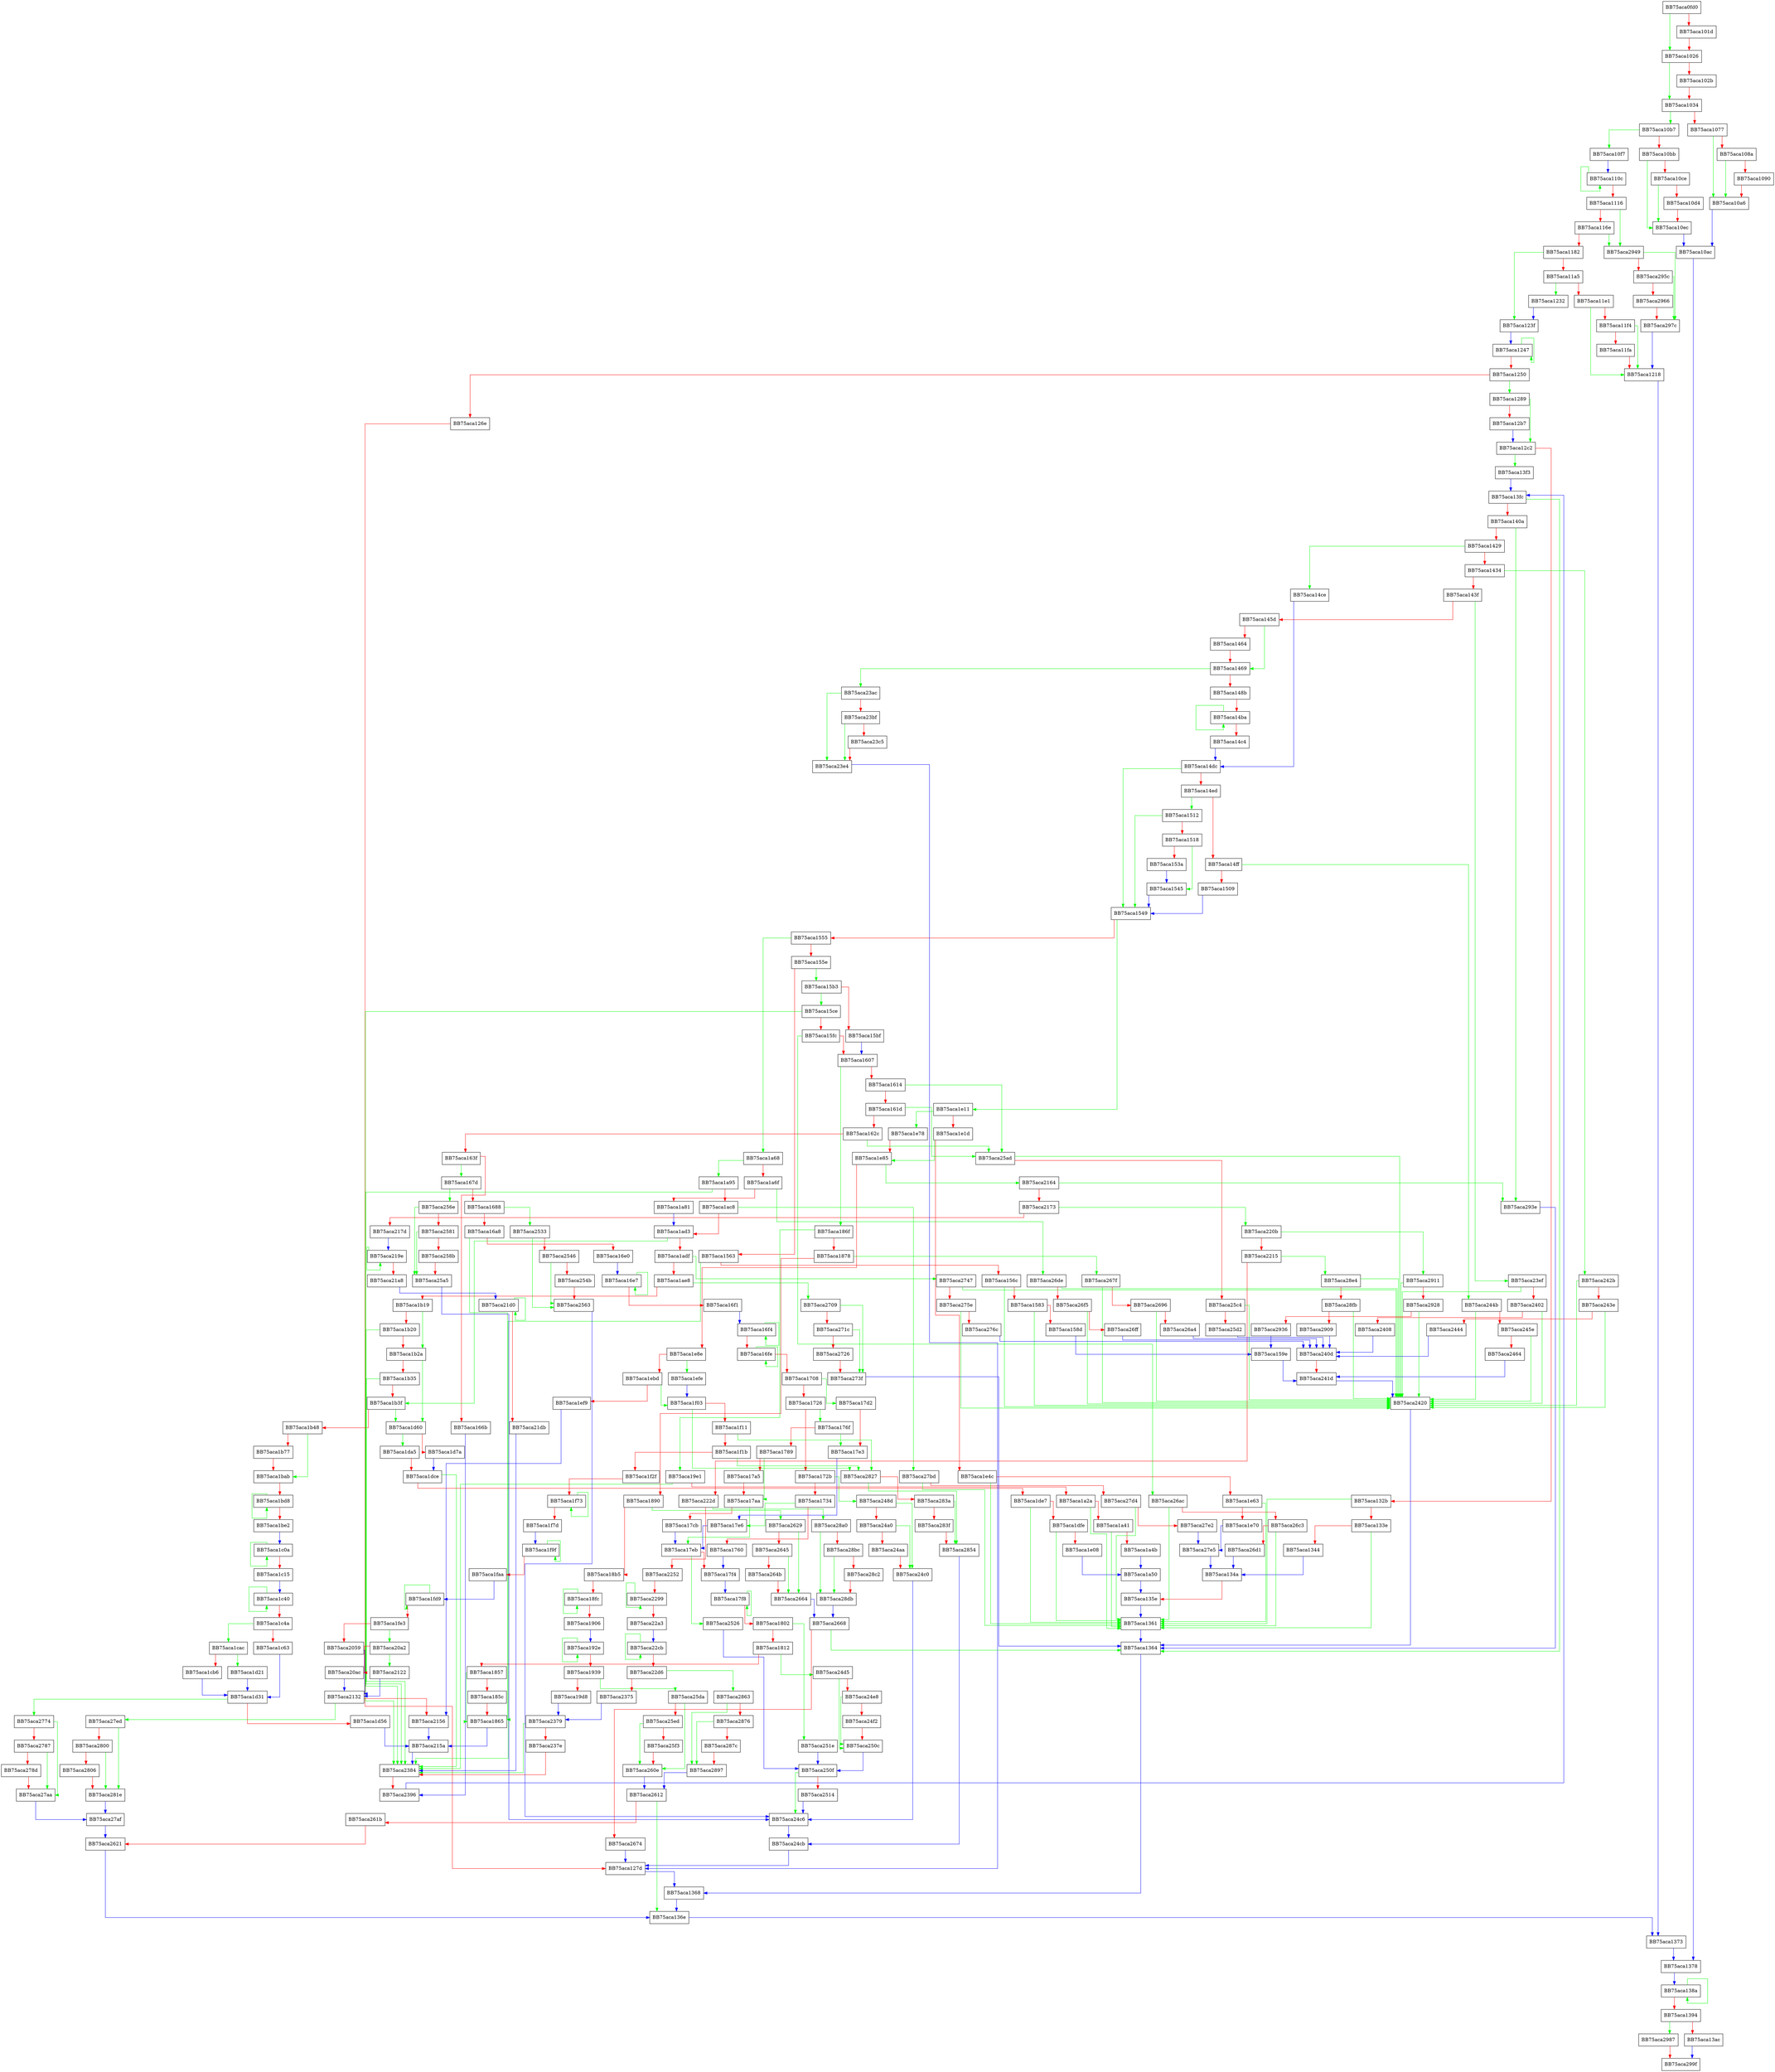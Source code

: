 digraph DefaultRegkey {
  node [shape="box"];
  graph [splines=ortho];
  BB75aca0fd0 -> BB75aca1026 [color="green"];
  BB75aca0fd0 -> BB75aca101d [color="red"];
  BB75aca101d -> BB75aca1026 [color="red"];
  BB75aca1026 -> BB75aca1034 [color="green"];
  BB75aca1026 -> BB75aca102b [color="red"];
  BB75aca102b -> BB75aca1034 [color="red"];
  BB75aca1034 -> BB75aca10b7 [color="green"];
  BB75aca1034 -> BB75aca1077 [color="red"];
  BB75aca1077 -> BB75aca10a6 [color="green"];
  BB75aca1077 -> BB75aca108a [color="red"];
  BB75aca108a -> BB75aca10a6 [color="green"];
  BB75aca108a -> BB75aca1090 [color="red"];
  BB75aca1090 -> BB75aca10a6 [color="red"];
  BB75aca10a6 -> BB75aca10ac [color="blue"];
  BB75aca10ac -> BB75aca1378 [color="blue"];
  BB75aca10b7 -> BB75aca10f7 [color="green"];
  BB75aca10b7 -> BB75aca10bb [color="red"];
  BB75aca10bb -> BB75aca10ec [color="green"];
  BB75aca10bb -> BB75aca10ce [color="red"];
  BB75aca10ce -> BB75aca10ec [color="green"];
  BB75aca10ce -> BB75aca10d4 [color="red"];
  BB75aca10d4 -> BB75aca10ec [color="red"];
  BB75aca10ec -> BB75aca10ac [color="blue"];
  BB75aca10f7 -> BB75aca110c [color="blue"];
  BB75aca110c -> BB75aca110c [color="green"];
  BB75aca110c -> BB75aca1116 [color="red"];
  BB75aca1116 -> BB75aca2949 [color="green"];
  BB75aca1116 -> BB75aca116e [color="red"];
  BB75aca116e -> BB75aca2949 [color="green"];
  BB75aca116e -> BB75aca1182 [color="red"];
  BB75aca1182 -> BB75aca123f [color="green"];
  BB75aca1182 -> BB75aca11a5 [color="red"];
  BB75aca11a5 -> BB75aca1232 [color="green"];
  BB75aca11a5 -> BB75aca11e1 [color="red"];
  BB75aca11e1 -> BB75aca1218 [color="green"];
  BB75aca11e1 -> BB75aca11f4 [color="red"];
  BB75aca11f4 -> BB75aca1218 [color="green"];
  BB75aca11f4 -> BB75aca11fa [color="red"];
  BB75aca11fa -> BB75aca1218 [color="red"];
  BB75aca1218 -> BB75aca1373 [color="blue"];
  BB75aca1232 -> BB75aca123f [color="blue"];
  BB75aca123f -> BB75aca1247 [color="blue"];
  BB75aca1247 -> BB75aca1247 [color="green"];
  BB75aca1247 -> BB75aca1250 [color="red"];
  BB75aca1250 -> BB75aca1289 [color="green"];
  BB75aca1250 -> BB75aca126e [color="red"];
  BB75aca126e -> BB75aca127d [color="red"];
  BB75aca127d -> BB75aca1368 [color="blue"];
  BB75aca1289 -> BB75aca12c2 [color="green"];
  BB75aca1289 -> BB75aca12b7 [color="red"];
  BB75aca12b7 -> BB75aca12c2 [color="blue"];
  BB75aca12c2 -> BB75aca13f3 [color="green"];
  BB75aca12c2 -> BB75aca132b [color="red"];
  BB75aca132b -> BB75aca1361 [color="green"];
  BB75aca132b -> BB75aca133e [color="red"];
  BB75aca133e -> BB75aca1361 [color="green"];
  BB75aca133e -> BB75aca1344 [color="red"];
  BB75aca1344 -> BB75aca134a [color="blue"];
  BB75aca134a -> BB75aca135e [color="red"];
  BB75aca135e -> BB75aca1361 [color="blue"];
  BB75aca1361 -> BB75aca1364 [color="blue"];
  BB75aca1364 -> BB75aca1368 [color="blue"];
  BB75aca1368 -> BB75aca136e [color="blue"];
  BB75aca136e -> BB75aca1373 [color="blue"];
  BB75aca1373 -> BB75aca1378 [color="blue"];
  BB75aca1378 -> BB75aca138a [color="blue"];
  BB75aca138a -> BB75aca138a [color="green"];
  BB75aca138a -> BB75aca1394 [color="red"];
  BB75aca1394 -> BB75aca2987 [color="green"];
  BB75aca1394 -> BB75aca13ac [color="red"];
  BB75aca13ac -> BB75aca299f [color="blue"];
  BB75aca13f3 -> BB75aca13fc [color="blue"];
  BB75aca13fc -> BB75aca1364 [color="green"];
  BB75aca13fc -> BB75aca140a [color="red"];
  BB75aca140a -> BB75aca293e [color="green"];
  BB75aca140a -> BB75aca1429 [color="red"];
  BB75aca1429 -> BB75aca14ce [color="green"];
  BB75aca1429 -> BB75aca1434 [color="red"];
  BB75aca1434 -> BB75aca242b [color="green"];
  BB75aca1434 -> BB75aca143f [color="red"];
  BB75aca143f -> BB75aca23ef [color="green"];
  BB75aca143f -> BB75aca145d [color="red"];
  BB75aca145d -> BB75aca1469 [color="green"];
  BB75aca145d -> BB75aca1464 [color="red"];
  BB75aca1464 -> BB75aca1469 [color="red"];
  BB75aca1469 -> BB75aca23ac [color="green"];
  BB75aca1469 -> BB75aca148b [color="red"];
  BB75aca148b -> BB75aca14ba [color="red"];
  BB75aca14ba -> BB75aca14ba [color="green"];
  BB75aca14ba -> BB75aca14c4 [color="red"];
  BB75aca14c4 -> BB75aca14dc [color="blue"];
  BB75aca14ce -> BB75aca14dc [color="blue"];
  BB75aca14dc -> BB75aca1549 [color="green"];
  BB75aca14dc -> BB75aca14ed [color="red"];
  BB75aca14ed -> BB75aca1512 [color="green"];
  BB75aca14ed -> BB75aca14ff [color="red"];
  BB75aca14ff -> BB75aca244b [color="green"];
  BB75aca14ff -> BB75aca1509 [color="red"];
  BB75aca1509 -> BB75aca1549 [color="blue"];
  BB75aca1512 -> BB75aca1549 [color="green"];
  BB75aca1512 -> BB75aca1518 [color="red"];
  BB75aca1518 -> BB75aca1545 [color="green"];
  BB75aca1518 -> BB75aca153a [color="red"];
  BB75aca153a -> BB75aca1545 [color="blue"];
  BB75aca1545 -> BB75aca1549 [color="blue"];
  BB75aca1549 -> BB75aca1e11 [color="green"];
  BB75aca1549 -> BB75aca1555 [color="red"];
  BB75aca1555 -> BB75aca1a68 [color="green"];
  BB75aca1555 -> BB75aca155e [color="red"];
  BB75aca155e -> BB75aca15b3 [color="green"];
  BB75aca155e -> BB75aca1563 [color="red"];
  BB75aca1563 -> BB75aca2384 [color="green"];
  BB75aca1563 -> BB75aca156c [color="red"];
  BB75aca156c -> BB75aca2420 [color="green"];
  BB75aca156c -> BB75aca1583 [color="red"];
  BB75aca1583 -> BB75aca2420 [color="green"];
  BB75aca1583 -> BB75aca158d [color="red"];
  BB75aca158d -> BB75aca159e [color="blue"];
  BB75aca159e -> BB75aca241d [color="blue"];
  BB75aca15b3 -> BB75aca15ce [color="green"];
  BB75aca15b3 -> BB75aca15bf [color="red"];
  BB75aca15bf -> BB75aca1607 [color="blue"];
  BB75aca15ce -> BB75aca2384 [color="green"];
  BB75aca15ce -> BB75aca15fc [color="red"];
  BB75aca15fc -> BB75aca26ac [color="green"];
  BB75aca15fc -> BB75aca1607 [color="red"];
  BB75aca1607 -> BB75aca186f [color="green"];
  BB75aca1607 -> BB75aca1614 [color="red"];
  BB75aca1614 -> BB75aca25ad [color="green"];
  BB75aca1614 -> BB75aca161d [color="red"];
  BB75aca161d -> BB75aca25ad [color="green"];
  BB75aca161d -> BB75aca162c [color="red"];
  BB75aca162c -> BB75aca25ad [color="green"];
  BB75aca162c -> BB75aca163f [color="red"];
  BB75aca163f -> BB75aca167d [color="green"];
  BB75aca163f -> BB75aca166b [color="red"];
  BB75aca166b -> BB75aca2396 [color="blue"];
  BB75aca167d -> BB75aca256e [color="green"];
  BB75aca167d -> BB75aca1688 [color="red"];
  BB75aca1688 -> BB75aca2533 [color="green"];
  BB75aca1688 -> BB75aca16a8 [color="red"];
  BB75aca16a8 -> BB75aca1865 [color="green"];
  BB75aca16a8 -> BB75aca16e0 [color="red"];
  BB75aca16e0 -> BB75aca16e7 [color="blue"];
  BB75aca16e7 -> BB75aca16e7 [color="green"];
  BB75aca16e7 -> BB75aca16f1 [color="red"];
  BB75aca16f1 -> BB75aca16f4 [color="blue"];
  BB75aca16f4 -> BB75aca16f4 [color="green"];
  BB75aca16f4 -> BB75aca16fe [color="red"];
  BB75aca16fe -> BB75aca16fe [color="green"];
  BB75aca16fe -> BB75aca1708 [color="red"];
  BB75aca1708 -> BB75aca17d2 [color="green"];
  BB75aca1708 -> BB75aca1726 [color="red"];
  BB75aca1726 -> BB75aca176f [color="green"];
  BB75aca1726 -> BB75aca172b [color="red"];
  BB75aca172b -> BB75aca248d [color="green"];
  BB75aca172b -> BB75aca1734 [color="red"];
  BB75aca1734 -> BB75aca17e6 [color="green"];
  BB75aca1734 -> BB75aca1760 [color="red"];
  BB75aca1760 -> BB75aca17f4 [color="blue"];
  BB75aca176f -> BB75aca17e3 [color="green"];
  BB75aca176f -> BB75aca1789 [color="red"];
  BB75aca1789 -> BB75aca17aa [color="green"];
  BB75aca1789 -> BB75aca17a5 [color="red"];
  BB75aca17a5 -> BB75aca17aa [color="red"];
  BB75aca17aa -> BB75aca17eb [color="green"];
  BB75aca17aa -> BB75aca17cb [color="red"];
  BB75aca17cb -> BB75aca17eb [color="blue"];
  BB75aca17d2 -> BB75aca17e3 [color="red"];
  BB75aca17e3 -> BB75aca17e6 [color="blue"];
  BB75aca17e6 -> BB75aca17eb [color="blue"];
  BB75aca17eb -> BB75aca2526 [color="green"];
  BB75aca17eb -> BB75aca17f4 [color="red"];
  BB75aca17f4 -> BB75aca17f8 [color="blue"];
  BB75aca17f8 -> BB75aca17f8 [color="green"];
  BB75aca17f8 -> BB75aca1802 [color="red"];
  BB75aca1802 -> BB75aca251e [color="green"];
  BB75aca1802 -> BB75aca1812 [color="red"];
  BB75aca1812 -> BB75aca24d5 [color="green"];
  BB75aca1812 -> BB75aca1857 [color="red"];
  BB75aca1857 -> BB75aca1865 [color="green"];
  BB75aca1857 -> BB75aca185c [color="red"];
  BB75aca185c -> BB75aca1865 [color="red"];
  BB75aca1865 -> BB75aca215a [color="blue"];
  BB75aca186f -> BB75aca19e1 [color="green"];
  BB75aca186f -> BB75aca1878 [color="red"];
  BB75aca1878 -> BB75aca267f [color="green"];
  BB75aca1878 -> BB75aca1890 [color="red"];
  BB75aca1890 -> BB75aca2629 [color="green"];
  BB75aca1890 -> BB75aca18b5 [color="red"];
  BB75aca18b5 -> BB75aca18fc [color="red"];
  BB75aca18fc -> BB75aca18fc [color="green"];
  BB75aca18fc -> BB75aca1906 [color="red"];
  BB75aca1906 -> BB75aca192e [color="blue"];
  BB75aca192e -> BB75aca192e [color="green"];
  BB75aca192e -> BB75aca1939 [color="red"];
  BB75aca1939 -> BB75aca25da [color="green"];
  BB75aca1939 -> BB75aca19d8 [color="red"];
  BB75aca19d8 -> BB75aca2379 [color="blue"];
  BB75aca19e1 -> BB75aca2384 [color="green"];
  BB75aca19e1 -> BB75aca1a2a [color="red"];
  BB75aca1a2a -> BB75aca1361 [color="green"];
  BB75aca1a2a -> BB75aca1a41 [color="red"];
  BB75aca1a41 -> BB75aca1361 [color="green"];
  BB75aca1a41 -> BB75aca1a4b [color="red"];
  BB75aca1a4b -> BB75aca1a50 [color="blue"];
  BB75aca1a50 -> BB75aca135e [color="blue"];
  BB75aca1a68 -> BB75aca1a95 [color="green"];
  BB75aca1a68 -> BB75aca1a6f [color="red"];
  BB75aca1a6f -> BB75aca26de [color="green"];
  BB75aca1a6f -> BB75aca1a81 [color="red"];
  BB75aca1a81 -> BB75aca1ad3 [color="blue"];
  BB75aca1a95 -> BB75aca2384 [color="green"];
  BB75aca1a95 -> BB75aca1ac8 [color="red"];
  BB75aca1ac8 -> BB75aca27bd [color="green"];
  BB75aca1ac8 -> BB75aca1ad3 [color="red"];
  BB75aca1ad3 -> BB75aca1b3f [color="green"];
  BB75aca1ad3 -> BB75aca1adf [color="red"];
  BB75aca1adf -> BB75aca2747 [color="green"];
  BB75aca1adf -> BB75aca1ae8 [color="red"];
  BB75aca1ae8 -> BB75aca2709 [color="green"];
  BB75aca1ae8 -> BB75aca1b19 [color="red"];
  BB75aca1b19 -> BB75aca1b2a [color="green"];
  BB75aca1b19 -> BB75aca1b20 [color="red"];
  BB75aca1b20 -> BB75aca2384 [color="green"];
  BB75aca1b20 -> BB75aca1b2a [color="red"];
  BB75aca1b2a -> BB75aca1d60 [color="green"];
  BB75aca1b2a -> BB75aca1b35 [color="red"];
  BB75aca1b35 -> BB75aca2384 [color="green"];
  BB75aca1b35 -> BB75aca1b3f [color="red"];
  BB75aca1b3f -> BB75aca1d60 [color="green"];
  BB75aca1b3f -> BB75aca1b48 [color="red"];
  BB75aca1b48 -> BB75aca1bab [color="green"];
  BB75aca1b48 -> BB75aca1b77 [color="red"];
  BB75aca1b77 -> BB75aca1bab [color="red"];
  BB75aca1bab -> BB75aca1bd8 [color="red"];
  BB75aca1bd8 -> BB75aca1bd8 [color="green"];
  BB75aca1bd8 -> BB75aca1be2 [color="red"];
  BB75aca1be2 -> BB75aca1c0a [color="blue"];
  BB75aca1c0a -> BB75aca1c0a [color="green"];
  BB75aca1c0a -> BB75aca1c15 [color="red"];
  BB75aca1c15 -> BB75aca1c40 [color="blue"];
  BB75aca1c40 -> BB75aca1c40 [color="green"];
  BB75aca1c40 -> BB75aca1c4a [color="red"];
  BB75aca1c4a -> BB75aca1cac [color="green"];
  BB75aca1c4a -> BB75aca1c63 [color="red"];
  BB75aca1c63 -> BB75aca1d31 [color="blue"];
  BB75aca1cac -> BB75aca1d21 [color="green"];
  BB75aca1cac -> BB75aca1cb6 [color="red"];
  BB75aca1cb6 -> BB75aca1d31 [color="blue"];
  BB75aca1d21 -> BB75aca1d31 [color="blue"];
  BB75aca1d31 -> BB75aca2774 [color="green"];
  BB75aca1d31 -> BB75aca1d56 [color="red"];
  BB75aca1d56 -> BB75aca215a [color="blue"];
  BB75aca1d60 -> BB75aca1da5 [color="green"];
  BB75aca1d60 -> BB75aca1d7a [color="red"];
  BB75aca1d7a -> BB75aca1dce [color="blue"];
  BB75aca1da5 -> BB75aca1dce [color="red"];
  BB75aca1dce -> BB75aca2384 [color="green"];
  BB75aca1dce -> BB75aca1de7 [color="red"];
  BB75aca1de7 -> BB75aca1361 [color="green"];
  BB75aca1de7 -> BB75aca1dfe [color="red"];
  BB75aca1dfe -> BB75aca1361 [color="green"];
  BB75aca1dfe -> BB75aca1e08 [color="red"];
  BB75aca1e08 -> BB75aca1a50 [color="blue"];
  BB75aca1e11 -> BB75aca1e78 [color="green"];
  BB75aca1e11 -> BB75aca1e1d [color="red"];
  BB75aca1e1d -> BB75aca1e85 [color="green"];
  BB75aca1e1d -> BB75aca1e4c [color="red"];
  BB75aca1e4c -> BB75aca1361 [color="green"];
  BB75aca1e4c -> BB75aca1e63 [color="red"];
  BB75aca1e63 -> BB75aca1361 [color="green"];
  BB75aca1e63 -> BB75aca1e70 [color="red"];
  BB75aca1e70 -> BB75aca27e5 [color="blue"];
  BB75aca1e78 -> BB75aca1e85 [color="red"];
  BB75aca1e85 -> BB75aca2164 [color="green"];
  BB75aca1e85 -> BB75aca1e8e [color="red"];
  BB75aca1e8e -> BB75aca1efe [color="green"];
  BB75aca1e8e -> BB75aca1ebd [color="red"];
  BB75aca1ebd -> BB75aca1f03 [color="green"];
  BB75aca1ebd -> BB75aca1ef9 [color="red"];
  BB75aca1ef9 -> BB75aca2156 [color="blue"];
  BB75aca1efe -> BB75aca1f03 [color="blue"];
  BB75aca1f03 -> BB75aca2827 [color="green"];
  BB75aca1f03 -> BB75aca1f11 [color="red"];
  BB75aca1f11 -> BB75aca2827 [color="green"];
  BB75aca1f11 -> BB75aca1f1b [color="red"];
  BB75aca1f1b -> BB75aca2827 [color="green"];
  BB75aca1f1b -> BB75aca1f2f [color="red"];
  BB75aca1f2f -> BB75aca1f73 [color="red"];
  BB75aca1f73 -> BB75aca1f73 [color="green"];
  BB75aca1f73 -> BB75aca1f7d [color="red"];
  BB75aca1f7d -> BB75aca1f9f [color="blue"];
  BB75aca1f9f -> BB75aca1f9f [color="green"];
  BB75aca1f9f -> BB75aca1faa [color="red"];
  BB75aca1faa -> BB75aca1fd9 [color="blue"];
  BB75aca1fd9 -> BB75aca1fd9 [color="green"];
  BB75aca1fd9 -> BB75aca1fe3 [color="red"];
  BB75aca1fe3 -> BB75aca20a2 [color="green"];
  BB75aca1fe3 -> BB75aca2059 [color="red"];
  BB75aca2059 -> BB75aca2132 [color="blue"];
  BB75aca20a2 -> BB75aca2122 [color="green"];
  BB75aca20a2 -> BB75aca20ac [color="red"];
  BB75aca20ac -> BB75aca2132 [color="blue"];
  BB75aca2122 -> BB75aca2132 [color="blue"];
  BB75aca2132 -> BB75aca27ed [color="green"];
  BB75aca2132 -> BB75aca2156 [color="red"];
  BB75aca2156 -> BB75aca215a [color="blue"];
  BB75aca215a -> BB75aca2384 [color="blue"];
  BB75aca2164 -> BB75aca293e [color="green"];
  BB75aca2164 -> BB75aca2173 [color="red"];
  BB75aca2173 -> BB75aca220b [color="green"];
  BB75aca2173 -> BB75aca217d [color="red"];
  BB75aca217d -> BB75aca219e [color="blue"];
  BB75aca219e -> BB75aca219e [color="green"];
  BB75aca219e -> BB75aca21a8 [color="red"];
  BB75aca21a8 -> BB75aca21d0 [color="blue"];
  BB75aca21d0 -> BB75aca21d0 [color="green"];
  BB75aca21d0 -> BB75aca21db [color="red"];
  BB75aca21db -> BB75aca2384 [color="blue"];
  BB75aca220b -> BB75aca2911 [color="green"];
  BB75aca220b -> BB75aca2215 [color="red"];
  BB75aca2215 -> BB75aca28e4 [color="green"];
  BB75aca2215 -> BB75aca222d [color="red"];
  BB75aca222d -> BB75aca28a0 [color="green"];
  BB75aca222d -> BB75aca2252 [color="red"];
  BB75aca2252 -> BB75aca2299 [color="red"];
  BB75aca2299 -> BB75aca2299 [color="green"];
  BB75aca2299 -> BB75aca22a3 [color="red"];
  BB75aca22a3 -> BB75aca22cb [color="blue"];
  BB75aca22cb -> BB75aca22cb [color="green"];
  BB75aca22cb -> BB75aca22d6 [color="red"];
  BB75aca22d6 -> BB75aca2863 [color="green"];
  BB75aca22d6 -> BB75aca2375 [color="red"];
  BB75aca2375 -> BB75aca2379 [color="blue"];
  BB75aca2379 -> BB75aca2384 [color="green"];
  BB75aca2379 -> BB75aca237e [color="red"];
  BB75aca237e -> BB75aca2384 [color="red"];
  BB75aca2384 -> BB75aca2396 [color="red"];
  BB75aca2396 -> BB75aca13fc [color="blue"];
  BB75aca23ac -> BB75aca23e4 [color="green"];
  BB75aca23ac -> BB75aca23bf [color="red"];
  BB75aca23bf -> BB75aca23e4 [color="green"];
  BB75aca23bf -> BB75aca23c5 [color="red"];
  BB75aca23c5 -> BB75aca23e4 [color="red"];
  BB75aca23e4 -> BB75aca127d [color="blue"];
  BB75aca23ef -> BB75aca2420 [color="green"];
  BB75aca23ef -> BB75aca2402 [color="red"];
  BB75aca2402 -> BB75aca2420 [color="green"];
  BB75aca2402 -> BB75aca2408 [color="red"];
  BB75aca2408 -> BB75aca240d [color="blue"];
  BB75aca240d -> BB75aca241d [color="red"];
  BB75aca241d -> BB75aca2420 [color="blue"];
  BB75aca2420 -> BB75aca1364 [color="blue"];
  BB75aca242b -> BB75aca2420 [color="green"];
  BB75aca242b -> BB75aca243e [color="red"];
  BB75aca243e -> BB75aca2420 [color="green"];
  BB75aca243e -> BB75aca2444 [color="red"];
  BB75aca2444 -> BB75aca240d [color="blue"];
  BB75aca244b -> BB75aca2420 [color="green"];
  BB75aca244b -> BB75aca245e [color="red"];
  BB75aca245e -> BB75aca2420 [color="green"];
  BB75aca245e -> BB75aca2464 [color="red"];
  BB75aca2464 -> BB75aca241d [color="blue"];
  BB75aca248d -> BB75aca24c0 [color="green"];
  BB75aca248d -> BB75aca24a0 [color="red"];
  BB75aca24a0 -> BB75aca24c0 [color="green"];
  BB75aca24a0 -> BB75aca24aa [color="red"];
  BB75aca24aa -> BB75aca24c0 [color="red"];
  BB75aca24c0 -> BB75aca24c6 [color="blue"];
  BB75aca24c6 -> BB75aca24cb [color="blue"];
  BB75aca24cb -> BB75aca127d [color="blue"];
  BB75aca24d5 -> BB75aca250c [color="green"];
  BB75aca24d5 -> BB75aca24e8 [color="red"];
  BB75aca24e8 -> BB75aca250c [color="green"];
  BB75aca24e8 -> BB75aca24f2 [color="red"];
  BB75aca24f2 -> BB75aca250c [color="red"];
  BB75aca250c -> BB75aca250f [color="blue"];
  BB75aca250f -> BB75aca24c6 [color="green"];
  BB75aca250f -> BB75aca2514 [color="red"];
  BB75aca2514 -> BB75aca24c6 [color="blue"];
  BB75aca251e -> BB75aca250f [color="blue"];
  BB75aca2526 -> BB75aca250f [color="blue"];
  BB75aca2533 -> BB75aca2563 [color="green"];
  BB75aca2533 -> BB75aca2546 [color="red"];
  BB75aca2546 -> BB75aca2563 [color="green"];
  BB75aca2546 -> BB75aca254b [color="red"];
  BB75aca254b -> BB75aca2563 [color="red"];
  BB75aca2563 -> BB75aca24c6 [color="blue"];
  BB75aca256e -> BB75aca25a5 [color="green"];
  BB75aca256e -> BB75aca2581 [color="red"];
  BB75aca2581 -> BB75aca25a5 [color="green"];
  BB75aca2581 -> BB75aca258b [color="red"];
  BB75aca258b -> BB75aca25a5 [color="red"];
  BB75aca25a5 -> BB75aca24c6 [color="blue"];
  BB75aca25ad -> BB75aca2420 [color="green"];
  BB75aca25ad -> BB75aca25c4 [color="red"];
  BB75aca25c4 -> BB75aca2420 [color="green"];
  BB75aca25c4 -> BB75aca25d2 [color="red"];
  BB75aca25d2 -> BB75aca240d [color="blue"];
  BB75aca25da -> BB75aca260e [color="green"];
  BB75aca25da -> BB75aca25ed [color="red"];
  BB75aca25ed -> BB75aca260e [color="green"];
  BB75aca25ed -> BB75aca25f3 [color="red"];
  BB75aca25f3 -> BB75aca260e [color="red"];
  BB75aca260e -> BB75aca2612 [color="blue"];
  BB75aca2612 -> BB75aca136e [color="green"];
  BB75aca2612 -> BB75aca261b [color="red"];
  BB75aca261b -> BB75aca2621 [color="red"];
  BB75aca2621 -> BB75aca136e [color="blue"];
  BB75aca2629 -> BB75aca2664 [color="green"];
  BB75aca2629 -> BB75aca2645 [color="red"];
  BB75aca2645 -> BB75aca2664 [color="green"];
  BB75aca2645 -> BB75aca264b [color="red"];
  BB75aca264b -> BB75aca2664 [color="red"];
  BB75aca2664 -> BB75aca2668 [color="blue"];
  BB75aca2668 -> BB75aca1364 [color="green"];
  BB75aca2668 -> BB75aca2674 [color="red"];
  BB75aca2674 -> BB75aca127d [color="blue"];
  BB75aca267f -> BB75aca2420 [color="green"];
  BB75aca267f -> BB75aca2696 [color="red"];
  BB75aca2696 -> BB75aca2420 [color="green"];
  BB75aca2696 -> BB75aca26a4 [color="red"];
  BB75aca26a4 -> BB75aca240d [color="blue"];
  BB75aca26ac -> BB75aca1361 [color="green"];
  BB75aca26ac -> BB75aca26c3 [color="red"];
  BB75aca26c3 -> BB75aca1361 [color="green"];
  BB75aca26c3 -> BB75aca26d1 [color="red"];
  BB75aca26d1 -> BB75aca134a [color="blue"];
  BB75aca26de -> BB75aca2420 [color="green"];
  BB75aca26de -> BB75aca26f5 [color="red"];
  BB75aca26f5 -> BB75aca2420 [color="green"];
  BB75aca26f5 -> BB75aca26ff [color="red"];
  BB75aca26ff -> BB75aca240d [color="blue"];
  BB75aca2709 -> BB75aca273f [color="green"];
  BB75aca2709 -> BB75aca271c [color="red"];
  BB75aca271c -> BB75aca273f [color="green"];
  BB75aca271c -> BB75aca2726 [color="red"];
  BB75aca2726 -> BB75aca273f [color="red"];
  BB75aca273f -> BB75aca1364 [color="blue"];
  BB75aca2747 -> BB75aca2420 [color="green"];
  BB75aca2747 -> BB75aca275e [color="red"];
  BB75aca275e -> BB75aca2420 [color="green"];
  BB75aca275e -> BB75aca276c [color="red"];
  BB75aca276c -> BB75aca240d [color="blue"];
  BB75aca2774 -> BB75aca27aa [color="green"];
  BB75aca2774 -> BB75aca2787 [color="red"];
  BB75aca2787 -> BB75aca27aa [color="green"];
  BB75aca2787 -> BB75aca278d [color="red"];
  BB75aca278d -> BB75aca27aa [color="red"];
  BB75aca27aa -> BB75aca27af [color="blue"];
  BB75aca27af -> BB75aca2621 [color="blue"];
  BB75aca27bd -> BB75aca1361 [color="green"];
  BB75aca27bd -> BB75aca27d4 [color="red"];
  BB75aca27d4 -> BB75aca1361 [color="green"];
  BB75aca27d4 -> BB75aca27e2 [color="red"];
  BB75aca27e2 -> BB75aca27e5 [color="blue"];
  BB75aca27e5 -> BB75aca134a [color="blue"];
  BB75aca27ed -> BB75aca281e [color="green"];
  BB75aca27ed -> BB75aca2800 [color="red"];
  BB75aca2800 -> BB75aca281e [color="green"];
  BB75aca2800 -> BB75aca2806 [color="red"];
  BB75aca2806 -> BB75aca281e [color="red"];
  BB75aca281e -> BB75aca27af [color="blue"];
  BB75aca2827 -> BB75aca2854 [color="green"];
  BB75aca2827 -> BB75aca283a [color="red"];
  BB75aca283a -> BB75aca2854 [color="green"];
  BB75aca283a -> BB75aca283f [color="red"];
  BB75aca283f -> BB75aca2854 [color="red"];
  BB75aca2854 -> BB75aca24cb [color="blue"];
  BB75aca2863 -> BB75aca2897 [color="green"];
  BB75aca2863 -> BB75aca2876 [color="red"];
  BB75aca2876 -> BB75aca2897 [color="green"];
  BB75aca2876 -> BB75aca287c [color="red"];
  BB75aca287c -> BB75aca2897 [color="red"];
  BB75aca2897 -> BB75aca2612 [color="blue"];
  BB75aca28a0 -> BB75aca28db [color="green"];
  BB75aca28a0 -> BB75aca28bc [color="red"];
  BB75aca28bc -> BB75aca28db [color="green"];
  BB75aca28bc -> BB75aca28c2 [color="red"];
  BB75aca28c2 -> BB75aca28db [color="red"];
  BB75aca28db -> BB75aca2668 [color="blue"];
  BB75aca28e4 -> BB75aca2420 [color="green"];
  BB75aca28e4 -> BB75aca28fb [color="red"];
  BB75aca28fb -> BB75aca2420 [color="green"];
  BB75aca28fb -> BB75aca2909 [color="red"];
  BB75aca2909 -> BB75aca240d [color="blue"];
  BB75aca2911 -> BB75aca2420 [color="green"];
  BB75aca2911 -> BB75aca2928 [color="red"];
  BB75aca2928 -> BB75aca2420 [color="green"];
  BB75aca2928 -> BB75aca2936 [color="red"];
  BB75aca2936 -> BB75aca159e [color="blue"];
  BB75aca293e -> BB75aca1364 [color="blue"];
  BB75aca2949 -> BB75aca297c [color="green"];
  BB75aca2949 -> BB75aca295c [color="red"];
  BB75aca295c -> BB75aca297c [color="green"];
  BB75aca295c -> BB75aca2966 [color="red"];
  BB75aca2966 -> BB75aca297c [color="red"];
  BB75aca297c -> BB75aca1218 [color="blue"];
  BB75aca2987 -> BB75aca299f [color="red"];
}